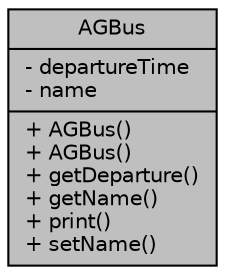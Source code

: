digraph "AGBus"
{
  edge [fontname="Helvetica",fontsize="10",labelfontname="Helvetica",labelfontsize="10"];
  node [fontname="Helvetica",fontsize="10",shape=record];
  Node1 [label="{AGBus\n|- departureTime\l- name\l|+ AGBus()\l+ AGBus()\l+ getDeparture()\l+ getName()\l+ print()\l+ setName()\l}",height=0.2,width=0.4,color="black", fillcolor="grey75", style="filled", fontcolor="black"];
}
